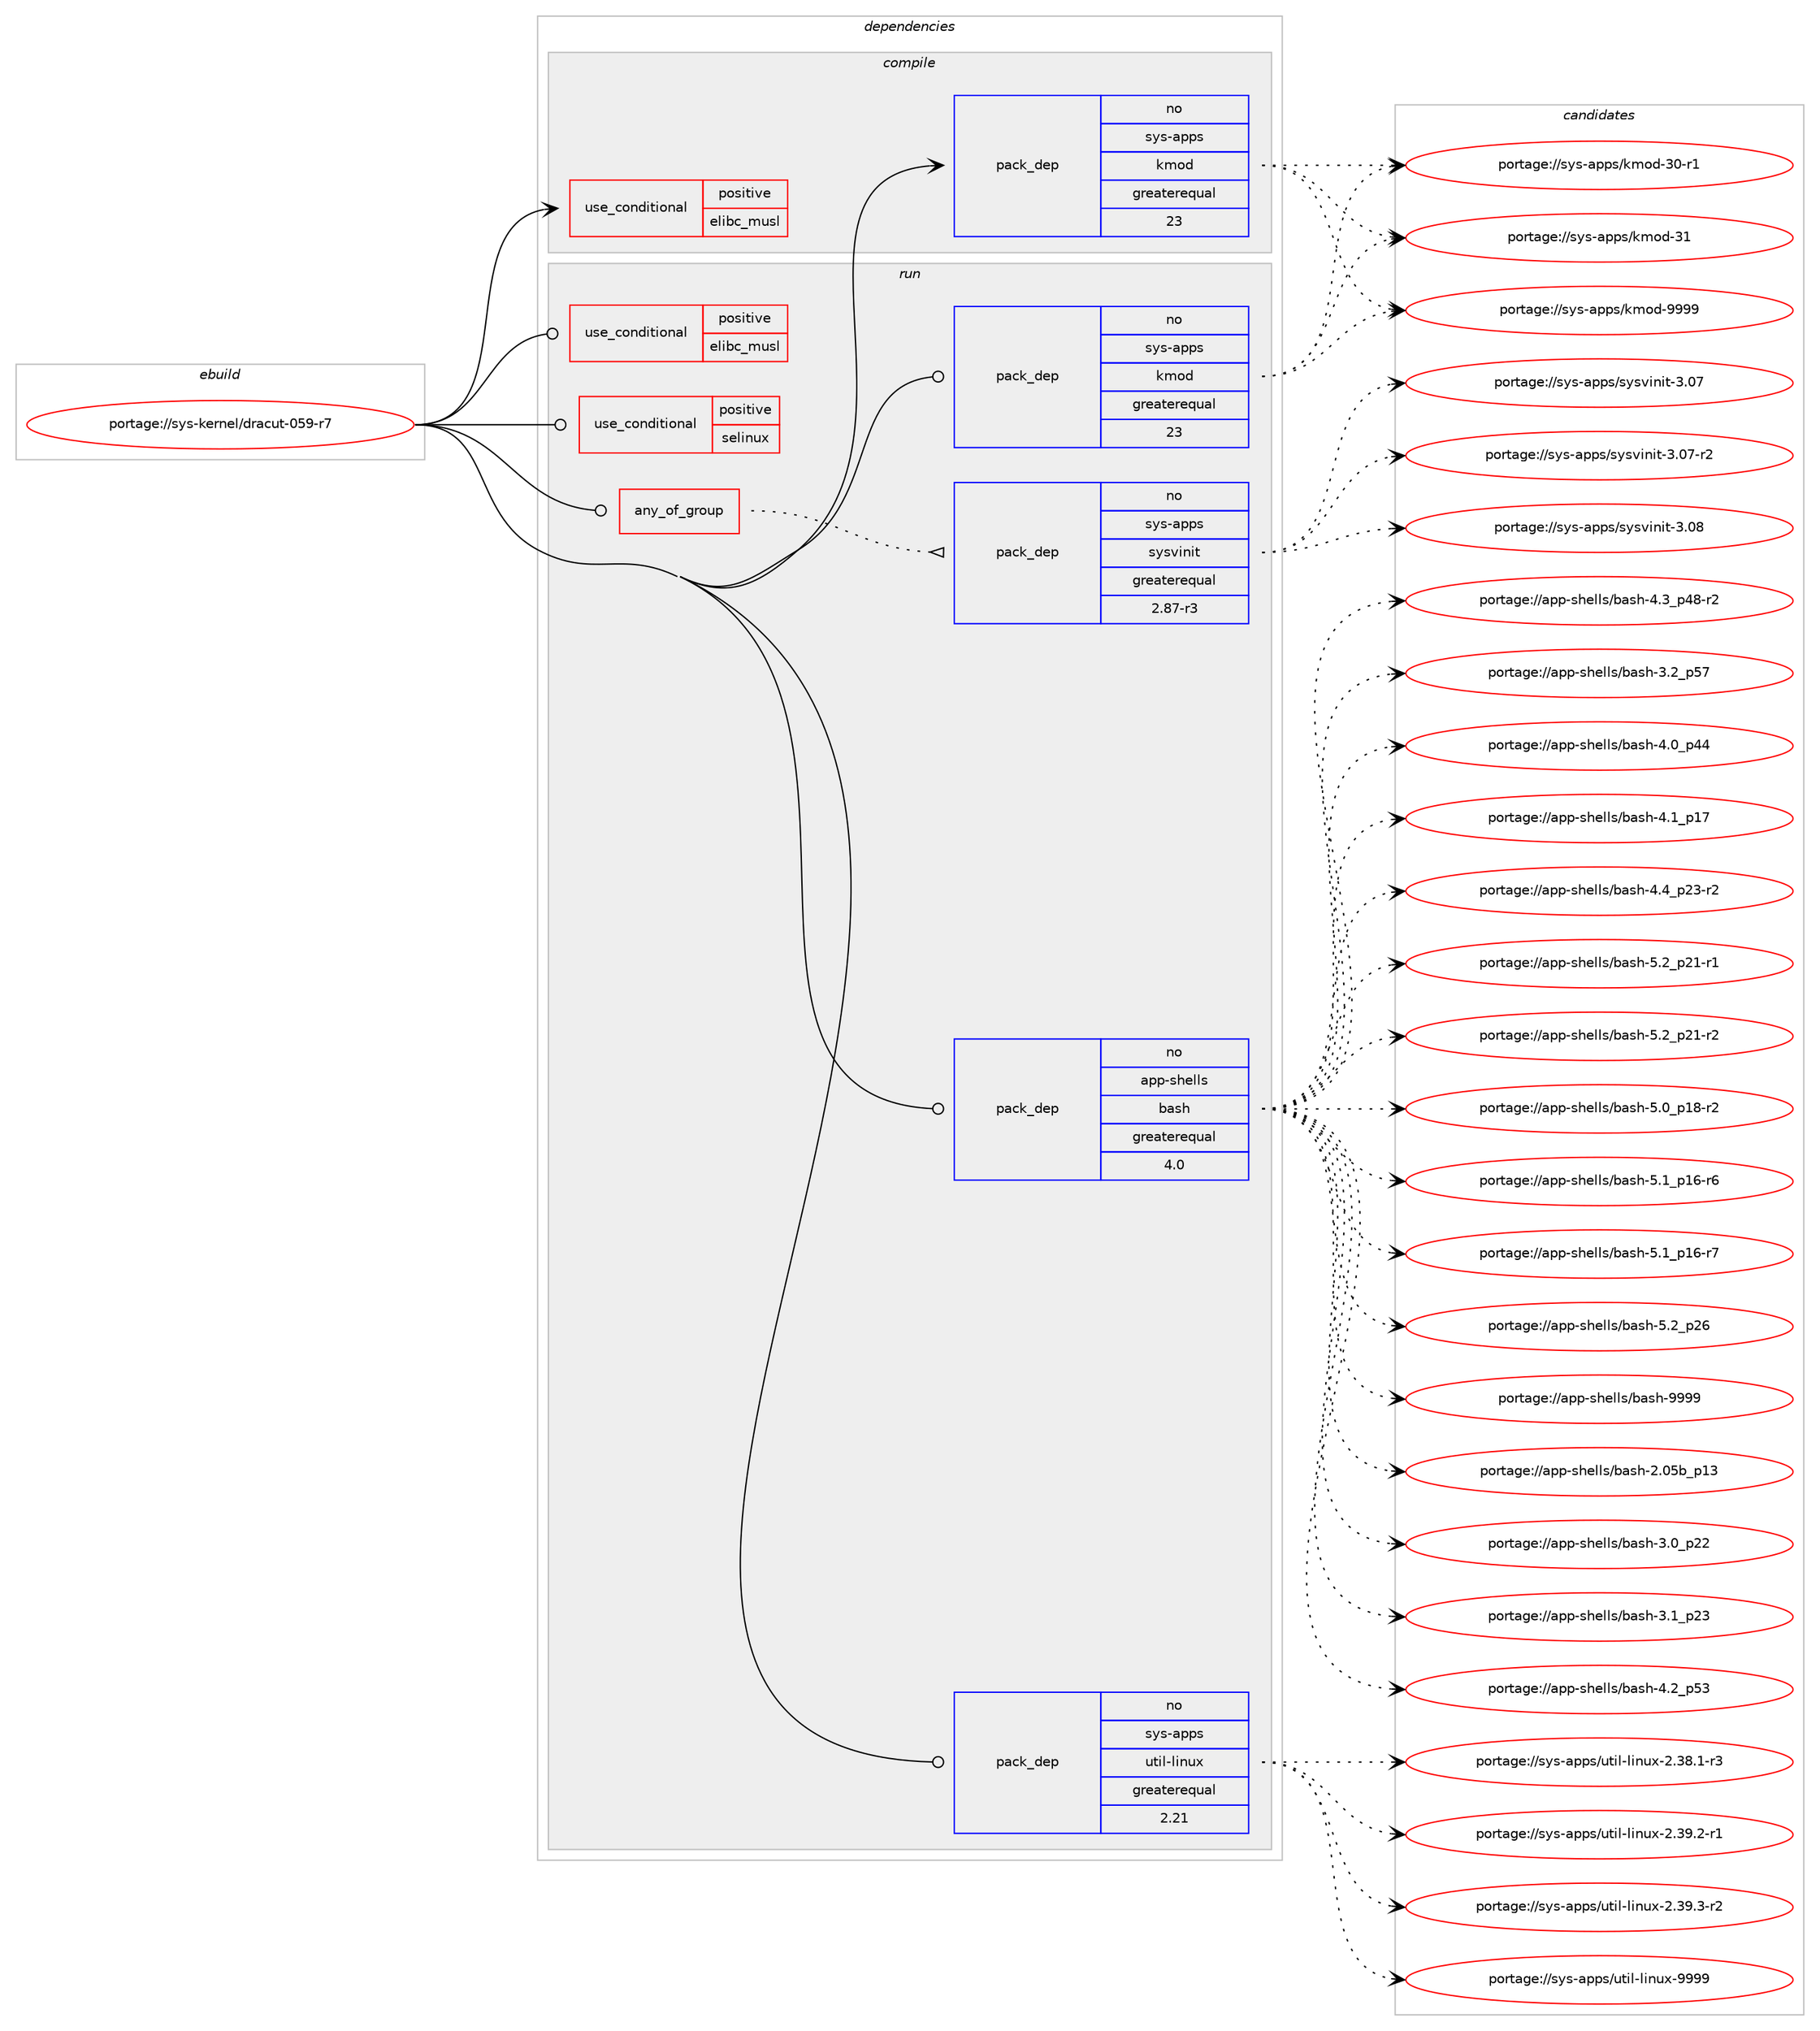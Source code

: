 digraph prolog {

# *************
# Graph options
# *************

newrank=true;
concentrate=true;
compound=true;
graph [rankdir=LR,fontname=Helvetica,fontsize=10,ranksep=1.5];#, ranksep=2.5, nodesep=0.2];
edge  [arrowhead=vee];
node  [fontname=Helvetica,fontsize=10];

# **********
# The ebuild
# **********

subgraph cluster_leftcol {
color=gray;
rank=same;
label=<<i>ebuild</i>>;
id [label="portage://sys-kernel/dracut-059-r7", color=red, width=4, href="../sys-kernel/dracut-059-r7.svg"];
}

# ****************
# The dependencies
# ****************

subgraph cluster_midcol {
color=gray;
label=<<i>dependencies</i>>;
subgraph cluster_compile {
fillcolor="#eeeeee";
style=filled;
label=<<i>compile</i>>;
subgraph cond14457 {
dependency21340 [label=<<TABLE BORDER="0" CELLBORDER="1" CELLSPACING="0" CELLPADDING="4"><TR><TD ROWSPAN="3" CELLPADDING="10">use_conditional</TD></TR><TR><TD>positive</TD></TR><TR><TD>elibc_musl</TD></TR></TABLE>>, shape=none, color=red];
# *** BEGIN UNKNOWN DEPENDENCY TYPE (TODO) ***
# dependency21340 -> package_dependency(portage://sys-kernel/dracut-059-r7,install,no,sys-libs,fts-standalone,none,[,,],[],[])
# *** END UNKNOWN DEPENDENCY TYPE (TODO) ***

}
id:e -> dependency21340:w [weight=20,style="solid",arrowhead="vee"];
subgraph pack6694 {
dependency21341 [label=<<TABLE BORDER="0" CELLBORDER="1" CELLSPACING="0" CELLPADDING="4" WIDTH="220"><TR><TD ROWSPAN="6" CELLPADDING="30">pack_dep</TD></TR><TR><TD WIDTH="110">no</TD></TR><TR><TD>sys-apps</TD></TR><TR><TD>kmod</TD></TR><TR><TD>greaterequal</TD></TR><TR><TD>23</TD></TR></TABLE>>, shape=none, color=blue];
}
id:e -> dependency21341:w [weight=20,style="solid",arrowhead="vee"];
}
subgraph cluster_compileandrun {
fillcolor="#eeeeee";
style=filled;
label=<<i>compile and run</i>>;
}
subgraph cluster_run {
fillcolor="#eeeeee";
style=filled;
label=<<i>run</i>>;
subgraph any188 {
dependency21342 [label=<<TABLE BORDER="0" CELLBORDER="1" CELLSPACING="0" CELLPADDING="4"><TR><TD CELLPADDING="10">any_of_group</TD></TR></TABLE>>, shape=none, color=red];subgraph pack6695 {
dependency21343 [label=<<TABLE BORDER="0" CELLBORDER="1" CELLSPACING="0" CELLPADDING="4" WIDTH="220"><TR><TD ROWSPAN="6" CELLPADDING="30">pack_dep</TD></TR><TR><TD WIDTH="110">no</TD></TR><TR><TD>sys-apps</TD></TR><TR><TD>sysvinit</TD></TR><TR><TD>greaterequal</TD></TR><TR><TD>2.87-r3</TD></TR></TABLE>>, shape=none, color=blue];
}
dependency21342:e -> dependency21343:w [weight=20,style="dotted",arrowhead="oinv"];
# *** BEGIN UNKNOWN DEPENDENCY TYPE (TODO) ***
# dependency21342 -> package_dependency(portage://sys-kernel/dracut-059-r7,run,no,sys-apps,openrc,none,[,,],[],[use(enable(sysv-utils),negative),use(optenable(selinux),none)])
# *** END UNKNOWN DEPENDENCY TYPE (TODO) ***

# *** BEGIN UNKNOWN DEPENDENCY TYPE (TODO) ***
# dependency21342 -> package_dependency(portage://sys-kernel/dracut-059-r7,run,no,sys-apps,systemd,none,[,,],[],[use(enable(sysv-utils),none)])
# *** END UNKNOWN DEPENDENCY TYPE (TODO) ***

# *** BEGIN UNKNOWN DEPENDENCY TYPE (TODO) ***
# dependency21342 -> package_dependency(portage://sys-kernel/dracut-059-r7,run,no,sys-apps,s6-linux-init,none,[,,],[],[use(enable(sysv-utils),negative)])
# *** END UNKNOWN DEPENDENCY TYPE (TODO) ***

}
id:e -> dependency21342:w [weight=20,style="solid",arrowhead="odot"];
subgraph cond14458 {
dependency21344 [label=<<TABLE BORDER="0" CELLBORDER="1" CELLSPACING="0" CELLPADDING="4"><TR><TD ROWSPAN="3" CELLPADDING="10">use_conditional</TD></TR><TR><TD>positive</TD></TR><TR><TD>elibc_musl</TD></TR></TABLE>>, shape=none, color=red];
# *** BEGIN UNKNOWN DEPENDENCY TYPE (TODO) ***
# dependency21344 -> package_dependency(portage://sys-kernel/dracut-059-r7,run,no,sys-libs,fts-standalone,none,[,,],[],[])
# *** END UNKNOWN DEPENDENCY TYPE (TODO) ***

}
id:e -> dependency21344:w [weight=20,style="solid",arrowhead="odot"];
subgraph cond14459 {
dependency21345 [label=<<TABLE BORDER="0" CELLBORDER="1" CELLSPACING="0" CELLPADDING="4"><TR><TD ROWSPAN="3" CELLPADDING="10">use_conditional</TD></TR><TR><TD>positive</TD></TR><TR><TD>selinux</TD></TR></TABLE>>, shape=none, color=red];
# *** BEGIN UNKNOWN DEPENDENCY TYPE (TODO) ***
# dependency21345 -> package_dependency(portage://sys-kernel/dracut-059-r7,run,no,sec-policy,selinux-dracut,none,[,,],[],[])
# *** END UNKNOWN DEPENDENCY TYPE (TODO) ***

# *** BEGIN UNKNOWN DEPENDENCY TYPE (TODO) ***
# dependency21345 -> package_dependency(portage://sys-kernel/dracut-059-r7,run,no,sys-libs,libselinux,none,[,,],[],[])
# *** END UNKNOWN DEPENDENCY TYPE (TODO) ***

# *** BEGIN UNKNOWN DEPENDENCY TYPE (TODO) ***
# dependency21345 -> package_dependency(portage://sys-kernel/dracut-059-r7,run,no,sys-libs,libsepol,none,[,,],[],[])
# *** END UNKNOWN DEPENDENCY TYPE (TODO) ***

}
id:e -> dependency21345:w [weight=20,style="solid",arrowhead="odot"];
# *** BEGIN UNKNOWN DEPENDENCY TYPE (TODO) ***
# id -> package_dependency(portage://sys-kernel/dracut-059-r7,run,no,app-alternatives,cpio,none,[,,],[],[])
# *** END UNKNOWN DEPENDENCY TYPE (TODO) ***

subgraph pack6696 {
dependency21346 [label=<<TABLE BORDER="0" CELLBORDER="1" CELLSPACING="0" CELLPADDING="4" WIDTH="220"><TR><TD ROWSPAN="6" CELLPADDING="30">pack_dep</TD></TR><TR><TD WIDTH="110">no</TD></TR><TR><TD>app-shells</TD></TR><TR><TD>bash</TD></TR><TR><TD>greaterequal</TD></TR><TR><TD>4.0</TD></TR></TABLE>>, shape=none, color=blue];
}
id:e -> dependency21346:w [weight=20,style="solid",arrowhead="odot"];
# *** BEGIN UNKNOWN DEPENDENCY TYPE (TODO) ***
# id -> package_dependency(portage://sys-kernel/dracut-059-r7,run,no,sys-apps,coreutils,none,[,,],[],[use(enable(xattr),negative)])
# *** END UNKNOWN DEPENDENCY TYPE (TODO) ***

subgraph pack6697 {
dependency21347 [label=<<TABLE BORDER="0" CELLBORDER="1" CELLSPACING="0" CELLPADDING="4" WIDTH="220"><TR><TD ROWSPAN="6" CELLPADDING="30">pack_dep</TD></TR><TR><TD WIDTH="110">no</TD></TR><TR><TD>sys-apps</TD></TR><TR><TD>kmod</TD></TR><TR><TD>greaterequal</TD></TR><TR><TD>23</TD></TR></TABLE>>, shape=none, color=blue];
}
id:e -> dependency21347:w [weight=20,style="solid",arrowhead="odot"];
subgraph pack6698 {
dependency21348 [label=<<TABLE BORDER="0" CELLBORDER="1" CELLSPACING="0" CELLPADDING="4" WIDTH="220"><TR><TD ROWSPAN="6" CELLPADDING="30">pack_dep</TD></TR><TR><TD WIDTH="110">no</TD></TR><TR><TD>sys-apps</TD></TR><TR><TD>util-linux</TD></TR><TR><TD>greaterequal</TD></TR><TR><TD>2.21</TD></TR></TABLE>>, shape=none, color=blue];
}
id:e -> dependency21348:w [weight=20,style="solid",arrowhead="odot"];
# *** BEGIN UNKNOWN DEPENDENCY TYPE (TODO) ***
# id -> package_dependency(portage://sys-kernel/dracut-059-r7,run,no,virtual,pkgconfig,none,[,,],[],[])
# *** END UNKNOWN DEPENDENCY TYPE (TODO) ***

# *** BEGIN UNKNOWN DEPENDENCY TYPE (TODO) ***
# id -> package_dependency(portage://sys-kernel/dracut-059-r7,run,no,virtual,udev,none,[,,],[],[])
# *** END UNKNOWN DEPENDENCY TYPE (TODO) ***

}
}

# **************
# The candidates
# **************

subgraph cluster_choices {
rank=same;
color=gray;
label=<<i>candidates</i>>;

subgraph choice6694 {
color=black;
nodesep=1;
choice1151211154597112112115471071091111004551484511449 [label="portage://sys-apps/kmod-30-r1", color=red, width=4,href="../sys-apps/kmod-30-r1.svg"];
choice115121115459711211211547107109111100455149 [label="portage://sys-apps/kmod-31", color=red, width=4,href="../sys-apps/kmod-31.svg"];
choice1151211154597112112115471071091111004557575757 [label="portage://sys-apps/kmod-9999", color=red, width=4,href="../sys-apps/kmod-9999.svg"];
dependency21341:e -> choice1151211154597112112115471071091111004551484511449:w [style=dotted,weight="100"];
dependency21341:e -> choice115121115459711211211547107109111100455149:w [style=dotted,weight="100"];
dependency21341:e -> choice1151211154597112112115471071091111004557575757:w [style=dotted,weight="100"];
}
subgraph choice6695 {
color=black;
nodesep=1;
choice1151211154597112112115471151211151181051101051164551464855 [label="portage://sys-apps/sysvinit-3.07", color=red, width=4,href="../sys-apps/sysvinit-3.07.svg"];
choice11512111545971121121154711512111511810511010511645514648554511450 [label="portage://sys-apps/sysvinit-3.07-r2", color=red, width=4,href="../sys-apps/sysvinit-3.07-r2.svg"];
choice1151211154597112112115471151211151181051101051164551464856 [label="portage://sys-apps/sysvinit-3.08", color=red, width=4,href="../sys-apps/sysvinit-3.08.svg"];
dependency21343:e -> choice1151211154597112112115471151211151181051101051164551464855:w [style=dotted,weight="100"];
dependency21343:e -> choice11512111545971121121154711512111511810511010511645514648554511450:w [style=dotted,weight="100"];
dependency21343:e -> choice1151211154597112112115471151211151181051101051164551464856:w [style=dotted,weight="100"];
}
subgraph choice6696 {
color=black;
nodesep=1;
choice9711211245115104101108108115479897115104455046485398951124951 [label="portage://app-shells/bash-2.05b_p13", color=red, width=4,href="../app-shells/bash-2.05b_p13.svg"];
choice971121124511510410110810811547989711510445514648951125050 [label="portage://app-shells/bash-3.0_p22", color=red, width=4,href="../app-shells/bash-3.0_p22.svg"];
choice971121124511510410110810811547989711510445514649951125051 [label="portage://app-shells/bash-3.1_p23", color=red, width=4,href="../app-shells/bash-3.1_p23.svg"];
choice971121124511510410110810811547989711510445514650951125355 [label="portage://app-shells/bash-3.2_p57", color=red, width=4,href="../app-shells/bash-3.2_p57.svg"];
choice971121124511510410110810811547989711510445524648951125252 [label="portage://app-shells/bash-4.0_p44", color=red, width=4,href="../app-shells/bash-4.0_p44.svg"];
choice971121124511510410110810811547989711510445524649951124955 [label="portage://app-shells/bash-4.1_p17", color=red, width=4,href="../app-shells/bash-4.1_p17.svg"];
choice971121124511510410110810811547989711510445524650951125351 [label="portage://app-shells/bash-4.2_p53", color=red, width=4,href="../app-shells/bash-4.2_p53.svg"];
choice9711211245115104101108108115479897115104455246519511252564511450 [label="portage://app-shells/bash-4.3_p48-r2", color=red, width=4,href="../app-shells/bash-4.3_p48-r2.svg"];
choice9711211245115104101108108115479897115104455246529511250514511450 [label="portage://app-shells/bash-4.4_p23-r2", color=red, width=4,href="../app-shells/bash-4.4_p23-r2.svg"];
choice9711211245115104101108108115479897115104455346489511249564511450 [label="portage://app-shells/bash-5.0_p18-r2", color=red, width=4,href="../app-shells/bash-5.0_p18-r2.svg"];
choice9711211245115104101108108115479897115104455346499511249544511454 [label="portage://app-shells/bash-5.1_p16-r6", color=red, width=4,href="../app-shells/bash-5.1_p16-r6.svg"];
choice9711211245115104101108108115479897115104455346499511249544511455 [label="portage://app-shells/bash-5.1_p16-r7", color=red, width=4,href="../app-shells/bash-5.1_p16-r7.svg"];
choice9711211245115104101108108115479897115104455346509511250494511449 [label="portage://app-shells/bash-5.2_p21-r1", color=red, width=4,href="../app-shells/bash-5.2_p21-r1.svg"];
choice9711211245115104101108108115479897115104455346509511250494511450 [label="portage://app-shells/bash-5.2_p21-r2", color=red, width=4,href="../app-shells/bash-5.2_p21-r2.svg"];
choice971121124511510410110810811547989711510445534650951125054 [label="portage://app-shells/bash-5.2_p26", color=red, width=4,href="../app-shells/bash-5.2_p26.svg"];
choice97112112451151041011081081154798971151044557575757 [label="portage://app-shells/bash-9999", color=red, width=4,href="../app-shells/bash-9999.svg"];
dependency21346:e -> choice9711211245115104101108108115479897115104455046485398951124951:w [style=dotted,weight="100"];
dependency21346:e -> choice971121124511510410110810811547989711510445514648951125050:w [style=dotted,weight="100"];
dependency21346:e -> choice971121124511510410110810811547989711510445514649951125051:w [style=dotted,weight="100"];
dependency21346:e -> choice971121124511510410110810811547989711510445514650951125355:w [style=dotted,weight="100"];
dependency21346:e -> choice971121124511510410110810811547989711510445524648951125252:w [style=dotted,weight="100"];
dependency21346:e -> choice971121124511510410110810811547989711510445524649951124955:w [style=dotted,weight="100"];
dependency21346:e -> choice971121124511510410110810811547989711510445524650951125351:w [style=dotted,weight="100"];
dependency21346:e -> choice9711211245115104101108108115479897115104455246519511252564511450:w [style=dotted,weight="100"];
dependency21346:e -> choice9711211245115104101108108115479897115104455246529511250514511450:w [style=dotted,weight="100"];
dependency21346:e -> choice9711211245115104101108108115479897115104455346489511249564511450:w [style=dotted,weight="100"];
dependency21346:e -> choice9711211245115104101108108115479897115104455346499511249544511454:w [style=dotted,weight="100"];
dependency21346:e -> choice9711211245115104101108108115479897115104455346499511249544511455:w [style=dotted,weight="100"];
dependency21346:e -> choice9711211245115104101108108115479897115104455346509511250494511449:w [style=dotted,weight="100"];
dependency21346:e -> choice9711211245115104101108108115479897115104455346509511250494511450:w [style=dotted,weight="100"];
dependency21346:e -> choice971121124511510410110810811547989711510445534650951125054:w [style=dotted,weight="100"];
dependency21346:e -> choice97112112451151041011081081154798971151044557575757:w [style=dotted,weight="100"];
}
subgraph choice6697 {
color=black;
nodesep=1;
choice1151211154597112112115471071091111004551484511449 [label="portage://sys-apps/kmod-30-r1", color=red, width=4,href="../sys-apps/kmod-30-r1.svg"];
choice115121115459711211211547107109111100455149 [label="portage://sys-apps/kmod-31", color=red, width=4,href="../sys-apps/kmod-31.svg"];
choice1151211154597112112115471071091111004557575757 [label="portage://sys-apps/kmod-9999", color=red, width=4,href="../sys-apps/kmod-9999.svg"];
dependency21347:e -> choice1151211154597112112115471071091111004551484511449:w [style=dotted,weight="100"];
dependency21347:e -> choice115121115459711211211547107109111100455149:w [style=dotted,weight="100"];
dependency21347:e -> choice1151211154597112112115471071091111004557575757:w [style=dotted,weight="100"];
}
subgraph choice6698 {
color=black;
nodesep=1;
choice11512111545971121121154711711610510845108105110117120455046515646494511451 [label="portage://sys-apps/util-linux-2.38.1-r3", color=red, width=4,href="../sys-apps/util-linux-2.38.1-r3.svg"];
choice11512111545971121121154711711610510845108105110117120455046515746504511449 [label="portage://sys-apps/util-linux-2.39.2-r1", color=red, width=4,href="../sys-apps/util-linux-2.39.2-r1.svg"];
choice11512111545971121121154711711610510845108105110117120455046515746514511450 [label="portage://sys-apps/util-linux-2.39.3-r2", color=red, width=4,href="../sys-apps/util-linux-2.39.3-r2.svg"];
choice115121115459711211211547117116105108451081051101171204557575757 [label="portage://sys-apps/util-linux-9999", color=red, width=4,href="../sys-apps/util-linux-9999.svg"];
dependency21348:e -> choice11512111545971121121154711711610510845108105110117120455046515646494511451:w [style=dotted,weight="100"];
dependency21348:e -> choice11512111545971121121154711711610510845108105110117120455046515746504511449:w [style=dotted,weight="100"];
dependency21348:e -> choice11512111545971121121154711711610510845108105110117120455046515746514511450:w [style=dotted,weight="100"];
dependency21348:e -> choice115121115459711211211547117116105108451081051101171204557575757:w [style=dotted,weight="100"];
}
}

}
